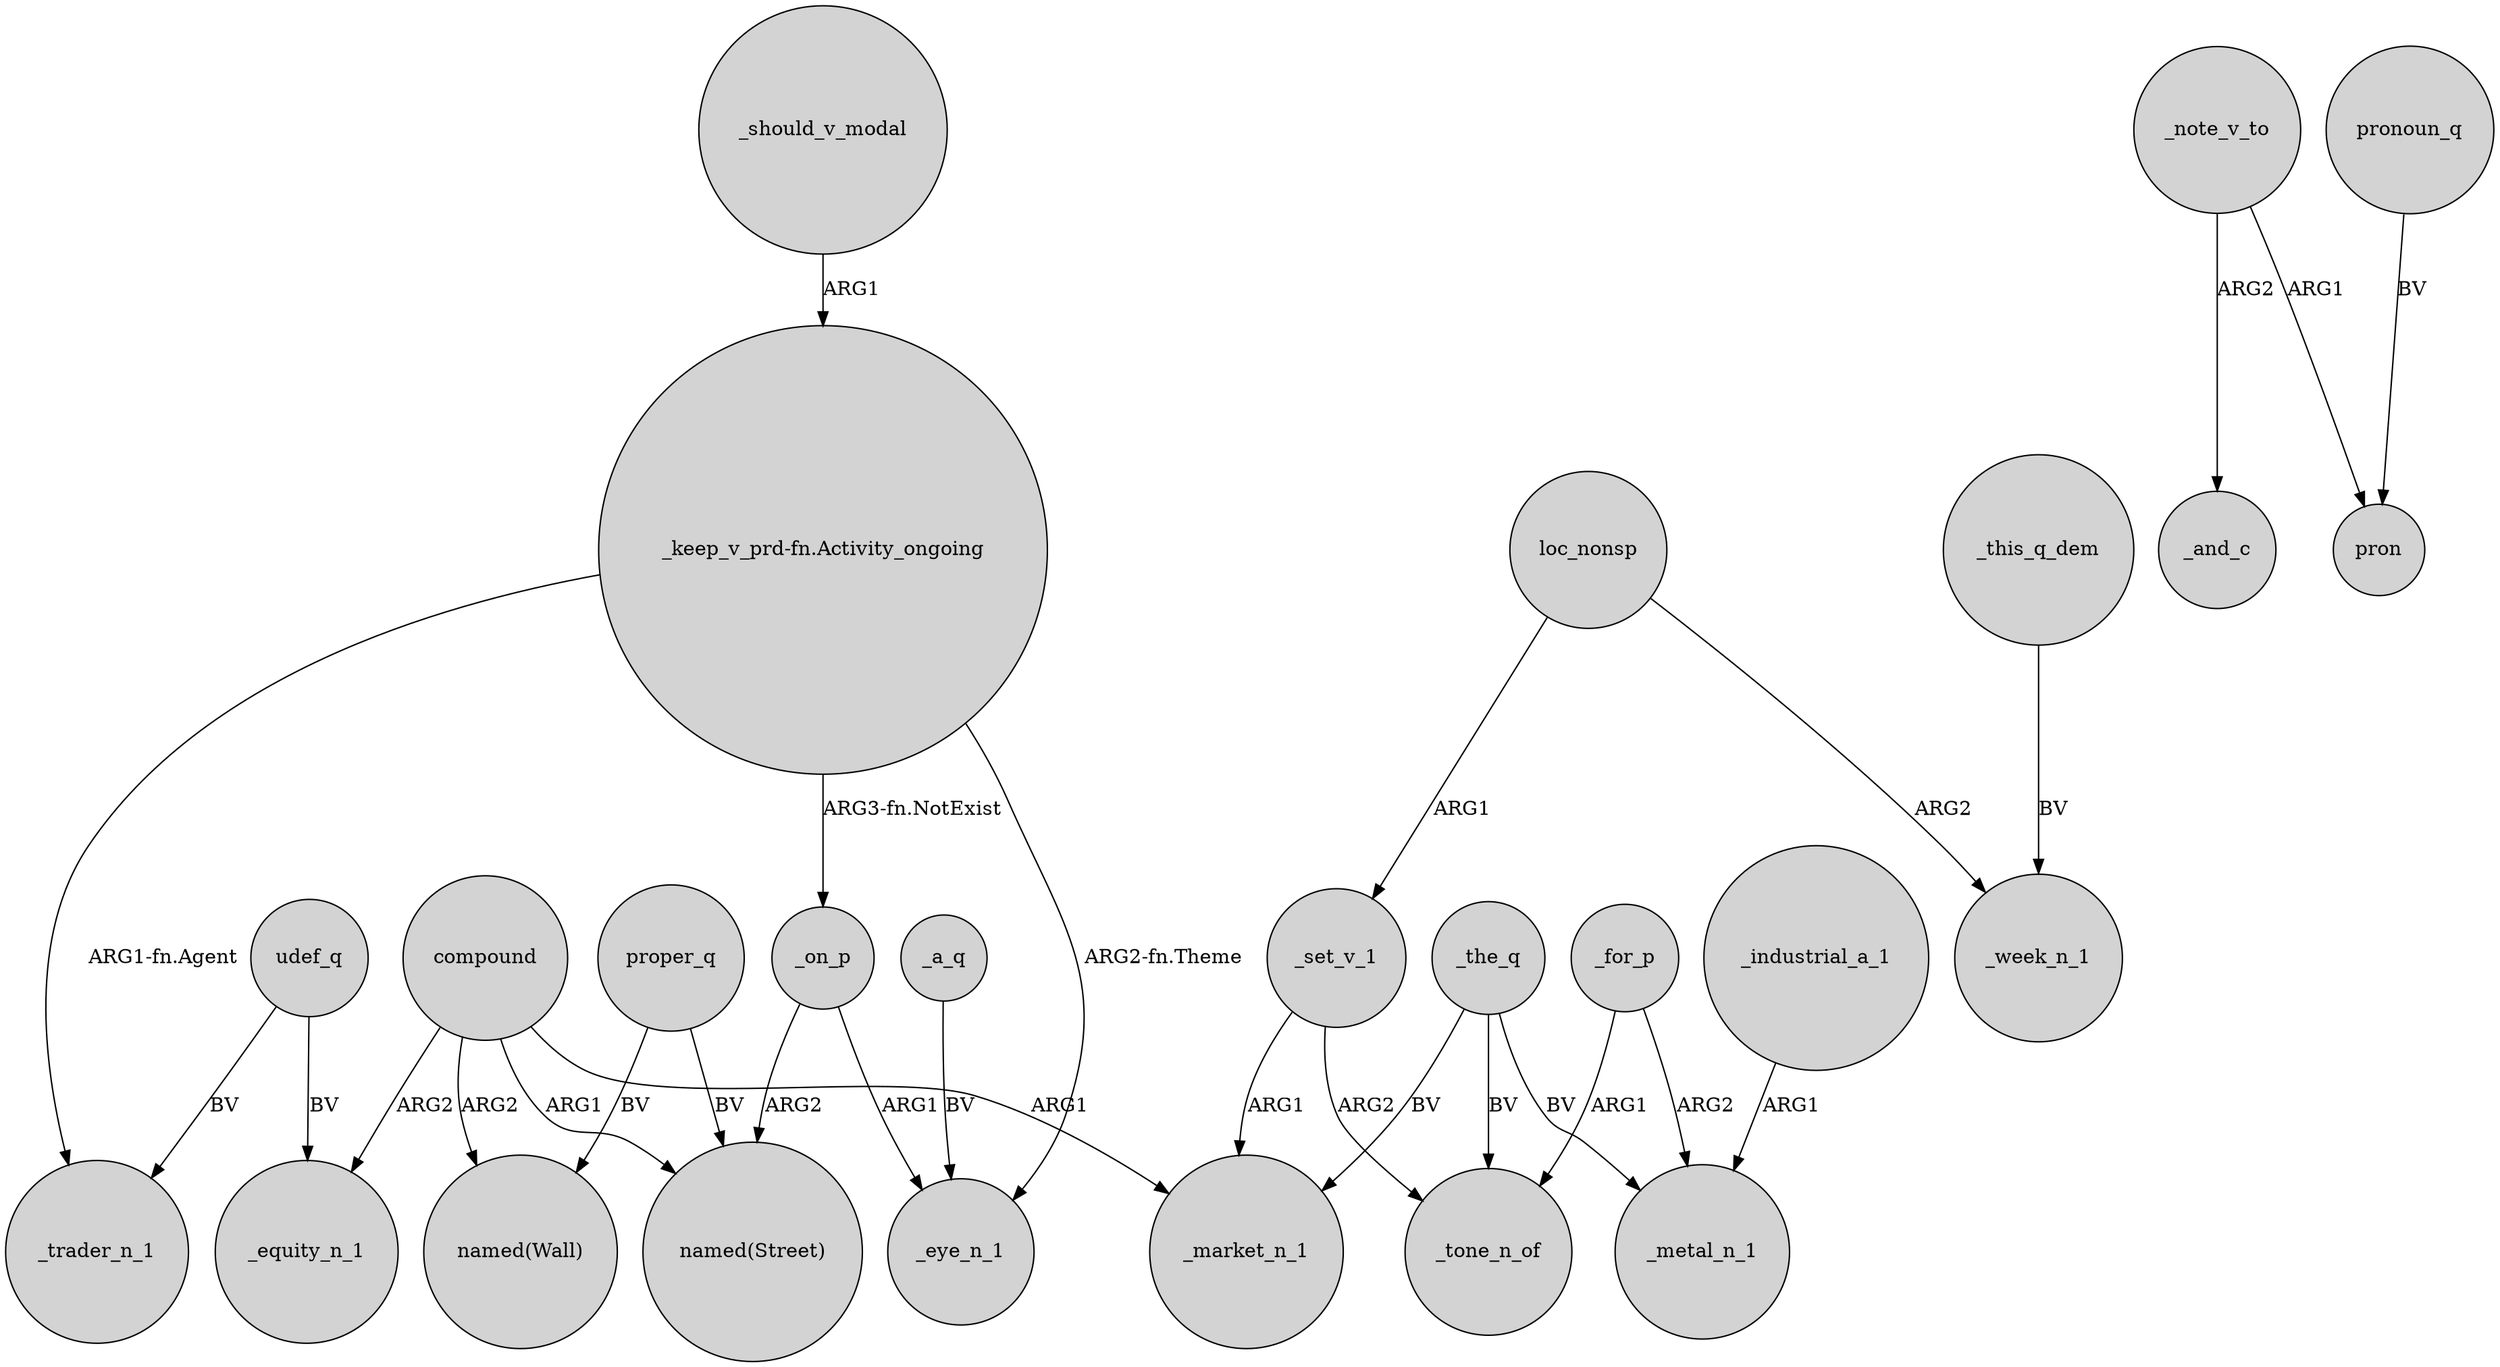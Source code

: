 digraph {
	node [shape=circle style=filled]
	"_keep_v_prd-fn.Activity_ongoing" -> _trader_n_1 [label="ARG1-fn.Agent"]
	_a_q -> _eye_n_1 [label=BV]
	_should_v_modal -> "_keep_v_prd-fn.Activity_ongoing" [label=ARG1]
	_for_p -> _tone_n_of [label=ARG1]
	udef_q -> _trader_n_1 [label=BV]
	compound -> "named(Street)" [label=ARG1]
	proper_q -> "named(Wall)" [label=BV]
	_industrial_a_1 -> _metal_n_1 [label=ARG1]
	loc_nonsp -> _set_v_1 [label=ARG1]
	_note_v_to -> pron [label=ARG1]
	compound -> _equity_n_1 [label=ARG2]
	proper_q -> "named(Street)" [label=BV]
	_this_q_dem -> _week_n_1 [label=BV]
	pronoun_q -> pron [label=BV]
	_the_q -> _tone_n_of [label=BV]
	loc_nonsp -> _week_n_1 [label=ARG2]
	compound -> "named(Wall)" [label=ARG2]
	"_keep_v_prd-fn.Activity_ongoing" -> _eye_n_1 [label="ARG2-fn.Theme"]
	udef_q -> _equity_n_1 [label=BV]
	_for_p -> _metal_n_1 [label=ARG2]
	_on_p -> "named(Street)" [label=ARG2]
	_note_v_to -> _and_c [label=ARG2]
	compound -> _market_n_1 [label=ARG1]
	_the_q -> _market_n_1 [label=BV]
	"_keep_v_prd-fn.Activity_ongoing" -> _on_p [label="ARG3-fn.NotExist"]
	_on_p -> _eye_n_1 [label=ARG1]
	_set_v_1 -> _market_n_1 [label=ARG1]
	_the_q -> _metal_n_1 [label=BV]
	_set_v_1 -> _tone_n_of [label=ARG2]
}
